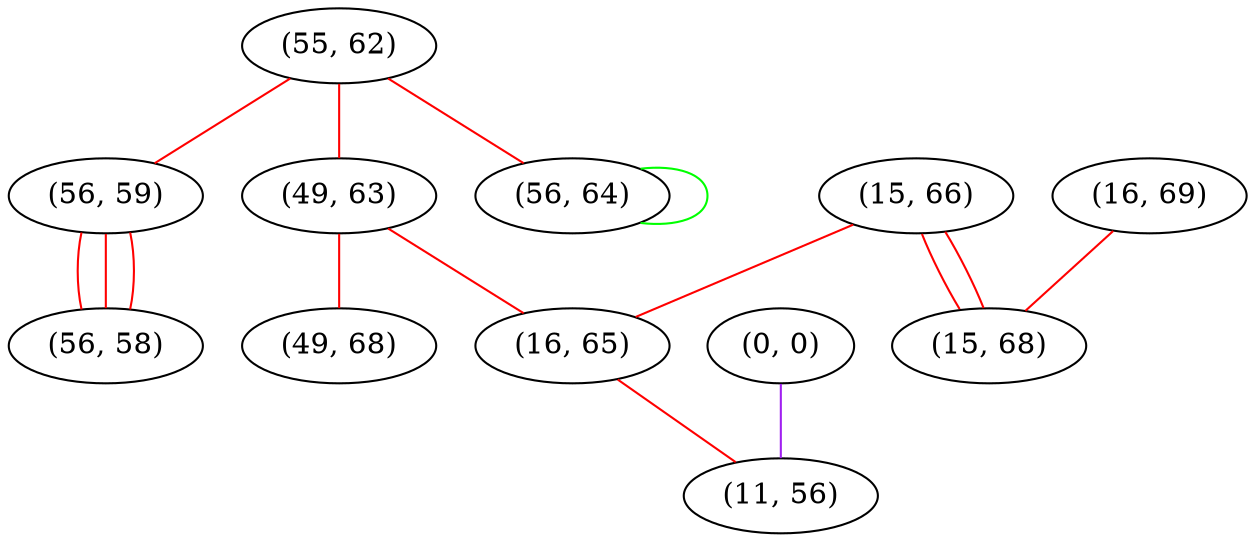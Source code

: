 graph "" {
"(55, 62)";
"(0, 0)";
"(16, 69)";
"(15, 66)";
"(56, 59)";
"(56, 58)";
"(49, 63)";
"(16, 65)";
"(15, 68)";
"(11, 56)";
"(56, 64)";
"(49, 68)";
"(55, 62)" -- "(56, 59)"  [color=red, key=0, weight=1];
"(55, 62)" -- "(56, 64)"  [color=red, key=0, weight=1];
"(55, 62)" -- "(49, 63)"  [color=red, key=0, weight=1];
"(0, 0)" -- "(11, 56)"  [color=purple, key=0, weight=4];
"(16, 69)" -- "(15, 68)"  [color=red, key=0, weight=1];
"(15, 66)" -- "(16, 65)"  [color=red, key=0, weight=1];
"(15, 66)" -- "(15, 68)"  [color=red, key=0, weight=1];
"(15, 66)" -- "(15, 68)"  [color=red, key=1, weight=1];
"(56, 59)" -- "(56, 58)"  [color=red, key=0, weight=1];
"(56, 59)" -- "(56, 58)"  [color=red, key=1, weight=1];
"(56, 59)" -- "(56, 58)"  [color=red, key=2, weight=1];
"(49, 63)" -- "(16, 65)"  [color=red, key=0, weight=1];
"(49, 63)" -- "(49, 68)"  [color=red, key=0, weight=1];
"(16, 65)" -- "(11, 56)"  [color=red, key=0, weight=1];
"(56, 64)" -- "(56, 64)"  [color=green, key=0, weight=2];
}
